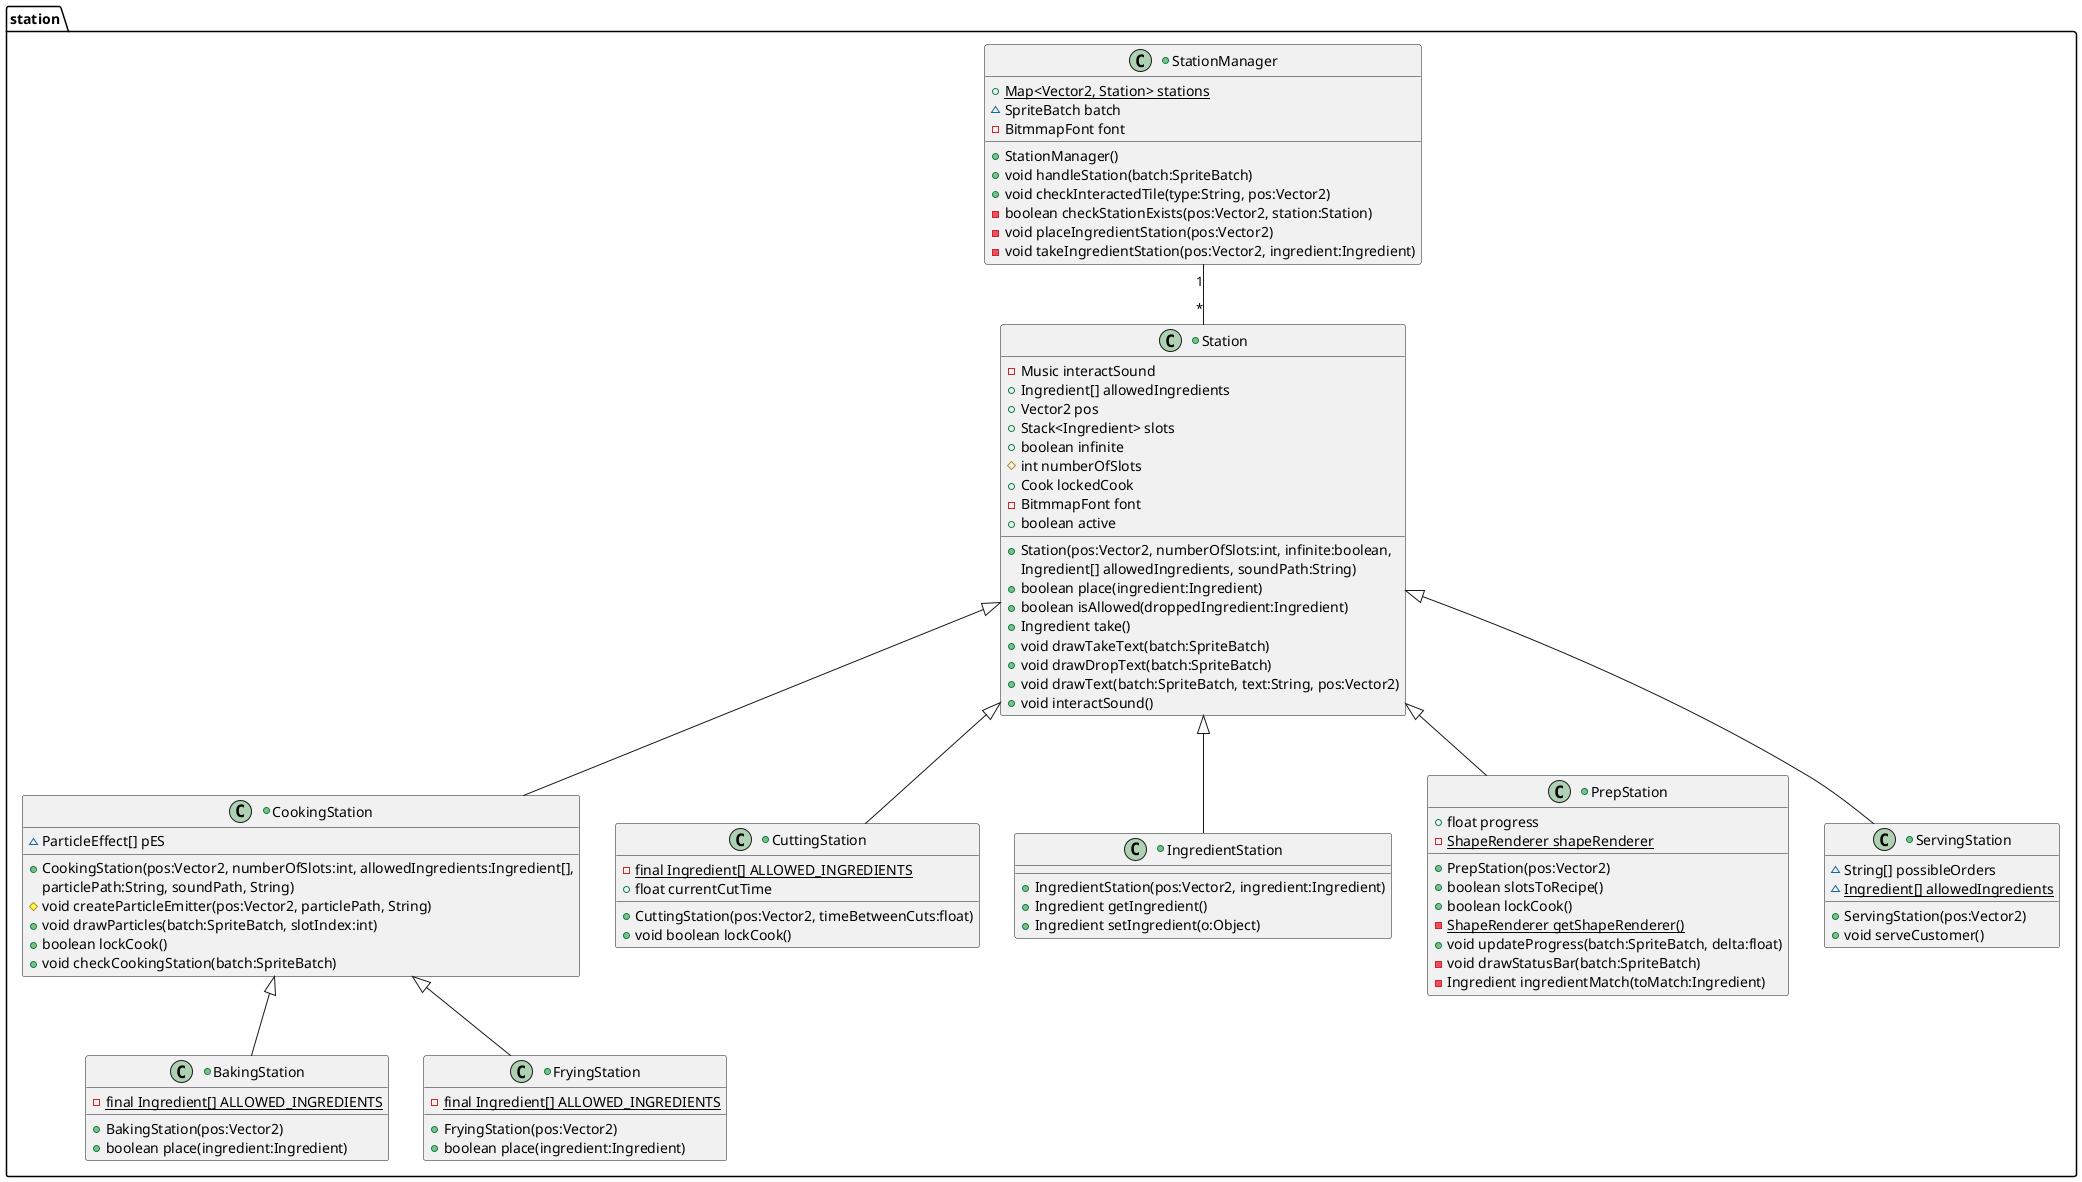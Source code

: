 @startuml
'https://plantuml.com/class-diagram

package "station"{

StationManager "1" -- "*" Station

+class BakingStation extends CookingStation{
-{static} final Ingredient[] ALLOWED_INGREDIENTS
+BakingStation(pos:Vector2)
+boolean place(ingredient:Ingredient)
}

+class CookingStation extends Station{
~ParticleEffect[] pES
+CookingStation(pos:Vector2, numberOfSlots:int, allowedIngredients:Ingredient[],
 particlePath:String, soundPath, String)
#void createParticleEmitter(pos:Vector2, particlePath, String)
+void drawParticles(batch:SpriteBatch, slotIndex:int)
+boolean lockCook()
+void checkCookingStation(batch:SpriteBatch)
}

+class CuttingStation extends Station{
-{static} final Ingredient[] ALLOWED_INGREDIENTS
+float currentCutTime
+CuttingStation(pos:Vector2, timeBetweenCuts:float)
+void boolean lockCook()
}

+class FryingStation extends CookingStation{
-{static} final Ingredient[] ALLOWED_INGREDIENTS
+FryingStation(pos:Vector2)
+boolean place(ingredient:Ingredient)
}

+class IngredientStation extends Station{
+IngredientStation(pos:Vector2, ingredient:Ingredient)
+Ingredient getIngredient()
+Ingredient setIngredient(o:Object)
}

+class PrepStation extends Station{
+float progress
-{static} ShapeRenderer shapeRenderer
+PrepStation(pos:Vector2)
+boolean slotsToRecipe()
+boolean lockCook()
-{static} ShapeRenderer getShapeRenderer()
+void updateProgress(batch:SpriteBatch, delta:float)
-void drawStatusBar(batch:SpriteBatch)
-Ingredient ingredientMatch(toMatch:Ingredient)
}

+class ServingStation extends Station{
~String[] possibleOrders
~{static} Ingredient[] allowedIngredients
+ServingStation(pos:Vector2)
+void serveCustomer()
}

+class Station{
-Music interactSound
+Ingredient[] allowedIngredients
+Vector2 pos
+Stack<Ingredient> slots
+boolean infinite
#int numberOfSlots
+Cook lockedCook
-BitmmapFont font
+boolean active
+Station(pos:Vector2, numberOfSlots:int, infinite:boolean,
 Ingredient[] allowedIngredients, soundPath:String)
+boolean place(ingredient:Ingredient)
+boolean isAllowed(droppedIngredient:Ingredient)
+Ingredient take()
+void drawTakeText(batch:SpriteBatch)
+void drawDropText(batch:SpriteBatch)
+void drawText(batch:SpriteBatch, text:String, pos:Vector2)
+void interactSound()
}

+class StationManager{
+{static} Map<Vector2, Station> stations
~SpriteBatch batch
-BitmmapFont font
+StationManager()
+void handleStation(batch:SpriteBatch)
+void checkInteractedTile(type:String, pos:Vector2)
-boolean checkStationExists(pos:Vector2, station:Station)
-void placeIngredientStation(pos:Vector2)
-void takeIngredientStation(pos:Vector2, ingredient:Ingredient)
}

}

@enduml